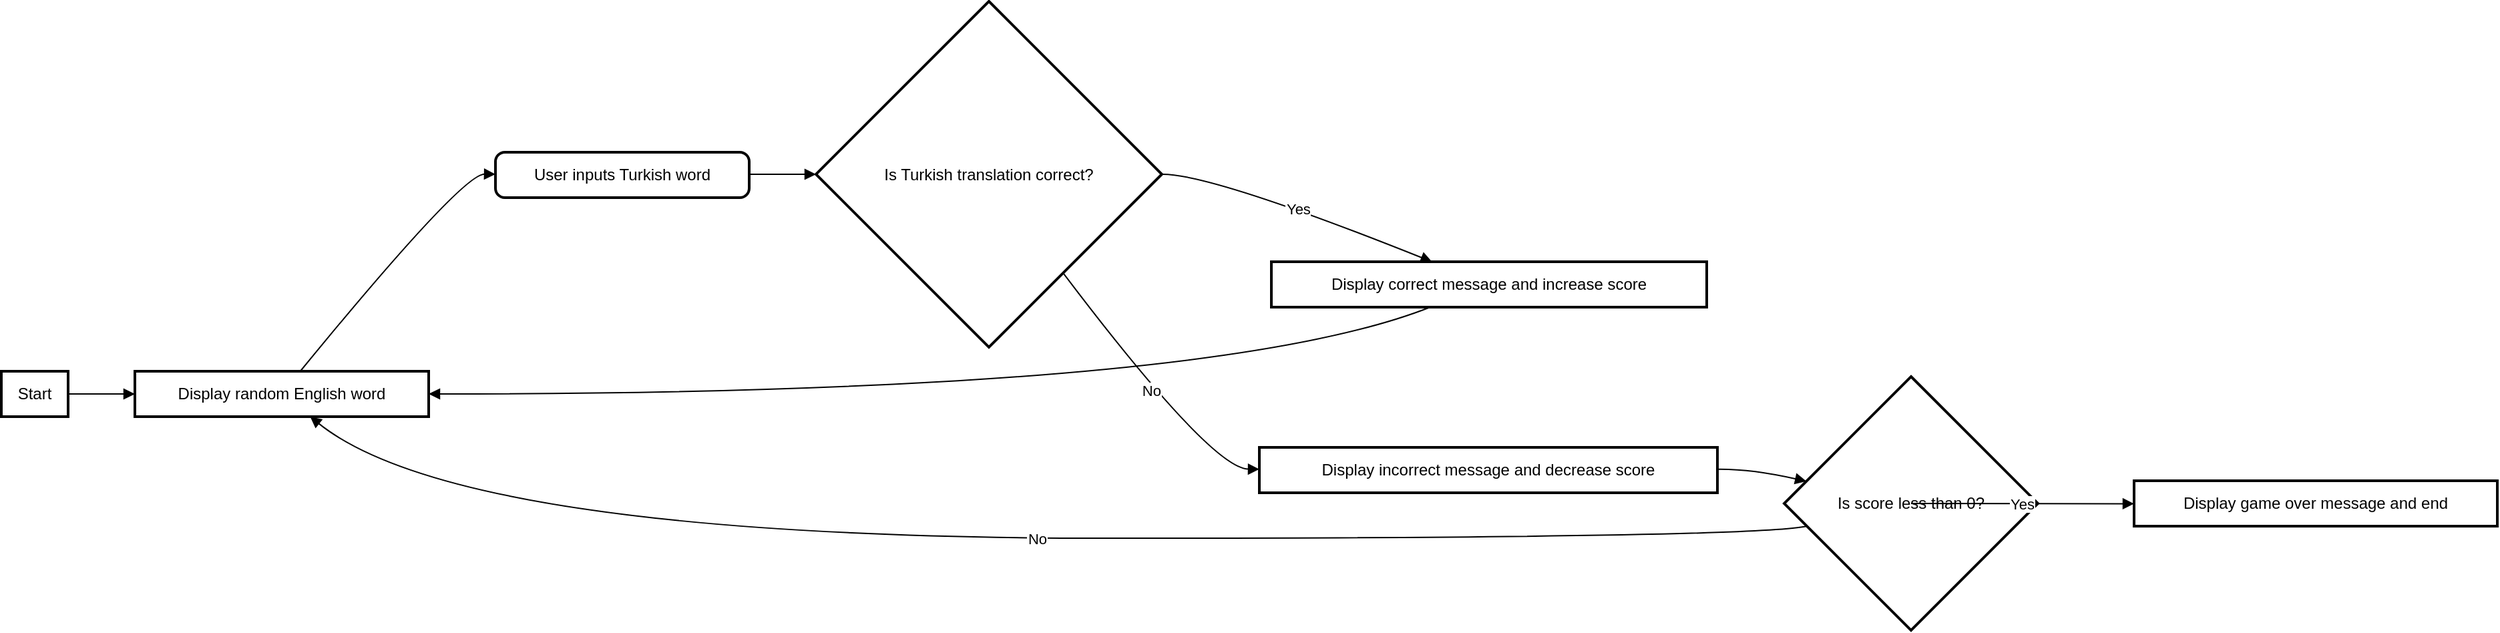 <mxfile version="21.7.4" type="github">
  <diagram name="Page-1" id="C6MQ5mS3NwSN0RwU6cc0">
    <mxGraphModel>
      <root>
        <mxCell id="0" />
        <mxCell id="1" parent="0" />
        <mxCell id="2" value="Start" style="whiteSpace=wrap;strokeWidth=2;" vertex="1" parent="1">
          <mxGeometry y="277" width="50" height="34" as="geometry" />
        </mxCell>
        <mxCell id="3" value="Display random English word" style="whiteSpace=wrap;strokeWidth=2;" vertex="1" parent="1">
          <mxGeometry x="100" y="277" width="220" height="34" as="geometry" />
        </mxCell>
        <mxCell id="4" value="User inputs Turkish word" style="rounded=1;absoluteArcSize=1;arcSize=14;whiteSpace=wrap;strokeWidth=2;" vertex="1" parent="1">
          <mxGeometry x="370" y="113" width="190" height="34" as="geometry" />
        </mxCell>
        <mxCell id="5" value="Is Turkish translation correct?" style="rhombus;strokeWidth=2;whiteSpace=wrap;" vertex="1" parent="1">
          <mxGeometry x="610" width="259" height="259" as="geometry" />
        </mxCell>
        <mxCell id="6" value="Display correct message and increase score" style="whiteSpace=wrap;strokeWidth=2;" vertex="1" parent="1">
          <mxGeometry x="951" y="195" width="326" height="34" as="geometry" />
        </mxCell>
        <mxCell id="7" value="Display incorrect message and decrease score" style="whiteSpace=wrap;strokeWidth=2;" vertex="1" parent="1">
          <mxGeometry x="942" y="334" width="343" height="34" as="geometry" />
        </mxCell>
        <mxCell id="8" value="Is score less than 0?" style="rhombus;strokeWidth=2;whiteSpace=wrap;" vertex="1" parent="1">
          <mxGeometry x="1335" y="281" width="190" height="190" as="geometry" />
        </mxCell>
        <mxCell id="9" value="Display game over message and end" style="whiteSpace=wrap;strokeWidth=2;" vertex="1" parent="1">
          <mxGeometry x="1597" y="359" width="272" height="34" as="geometry" />
        </mxCell>
        <mxCell id="10" value="" style="curved=1;startArrow=none;endArrow=block;exitX=1.0;exitY=0.5;entryX=0.0;entryY=0.5;" edge="1" parent="1" source="2" target="3">
          <mxGeometry relative="1" as="geometry">
            <Array as="points" />
          </mxGeometry>
        </mxCell>
        <mxCell id="11" value="" style="curved=1;startArrow=none;endArrow=block;exitX=0.562;exitY=0.007;entryX=-0.001;entryY=0.485;" edge="1" parent="1" source="3" target="4">
          <mxGeometry relative="1" as="geometry">
            <Array as="points">
              <mxPoint x="345" y="129" />
            </Array>
          </mxGeometry>
        </mxCell>
        <mxCell id="12" value="" style="curved=1;startArrow=none;endArrow=block;exitX=1.001;exitY=0.485;entryX=0.001;entryY=0.5;" edge="1" parent="1" source="4" target="5">
          <mxGeometry relative="1" as="geometry">
            <Array as="points" />
          </mxGeometry>
        </mxCell>
        <mxCell id="13" value="Yes" style="curved=1;startArrow=none;endArrow=block;exitX=1.001;exitY=0.5;entryX=0.369;entryY=-0.0;" edge="1" parent="1" source="5" target="6">
          <mxGeometry relative="1" as="geometry">
            <Array as="points">
              <mxPoint x="906" y="129" />
            </Array>
          </mxGeometry>
        </mxCell>
        <mxCell id="14" value="No" style="curved=1;startArrow=none;endArrow=block;exitX=0.876;exitY=1.0;entryX=-0.0;entryY=0.481;" edge="1" parent="1" source="5" target="7">
          <mxGeometry relative="1" as="geometry">
            <Array as="points">
              <mxPoint x="906" y="350" />
            </Array>
          </mxGeometry>
        </mxCell>
        <mxCell id="15" value="" style="curved=1;startArrow=none;endArrow=block;exitX=1.001;exitY=0.481;entryX=0.001;entryY=0.394;" edge="1" parent="1" source="7" target="8">
          <mxGeometry relative="1" as="geometry">
            <Array as="points">
              <mxPoint x="1310" y="350" />
            </Array>
          </mxGeometry>
        </mxCell>
        <mxCell id="16" value="Yes" style="curved=1;startArrow=none;endArrow=block;exitX=0.999;exitY=0.501;entryX=0.002;entryY=0.507;" edge="1" parent="1" source="8" target="9">
          <mxGeometry relative="1" as="geometry">
            <Array as="points" />
          </mxGeometry>
        </mxCell>
        <mxCell id="17" value="No" style="curved=1;startArrow=none;endArrow=block;exitX=0.001;exitY=0.609;entryX=0.595;entryY=0.992;" edge="1" parent="1" source="8" target="3">
          <mxGeometry relative="1" as="geometry">
            <Array as="points">
              <mxPoint x="1310" y="402" />
              <mxPoint x="345" y="402" />
            </Array>
          </mxGeometry>
        </mxCell>
        <mxCell id="18" value="" style="curved=1;startArrow=none;endArrow=block;exitX=0.369;exitY=0.985;entryX=0.999;entryY=0.5;" edge="1" parent="1" source="6" target="3">
          <mxGeometry relative="1" as="geometry">
            <Array as="points">
              <mxPoint x="906" y="294" />
            </Array>
          </mxGeometry>
        </mxCell>
      </root>
    </mxGraphModel>
  </diagram>
</mxfile>
